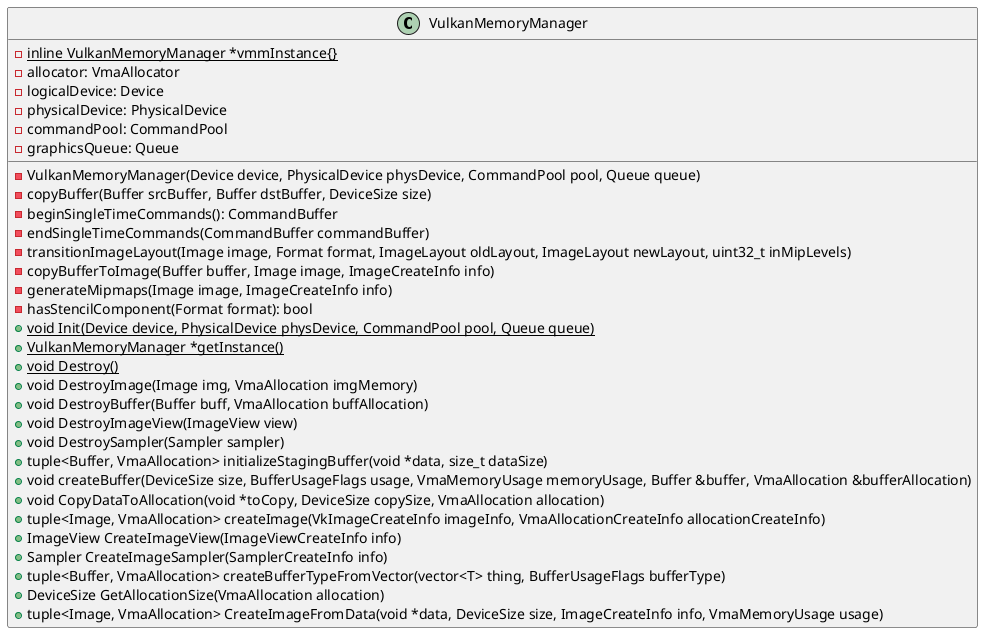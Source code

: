 @startuml VulkanMM
class VulkanMemoryManager {
	- VulkanMemoryManager(Device device, PhysicalDevice physDevice, CommandPool pool, Queue queue)
	- {static} inline VulkanMemoryManager *vmmInstance{}
	- allocator: VmaAllocator
	- logicalDevice: Device
	- physicalDevice: PhysicalDevice
	- commandPool: CommandPool
	- graphicsQueue: Queue
	- copyBuffer(Buffer srcBuffer, Buffer dstBuffer, DeviceSize size)
	- beginSingleTimeCommands(): CommandBuffer
	- endSingleTimeCommands(CommandBuffer commandBuffer)
	- transitionImageLayout(Image image, Format format, ImageLayout oldLayout, ImageLayout newLayout, uint32_t inMipLevels)
	- copyBufferToImage(Buffer buffer, Image image, ImageCreateInfo info)
	- generateMipmaps(Image image, ImageCreateInfo info)
	- hasStencilComponent(Format format): bool
	+ {static} void Init(Device device, PhysicalDevice physDevice, CommandPool pool, Queue queue)
	+ {static} VulkanMemoryManager *getInstance()
	+ {static} void Destroy()
	+ void DestroyImage(Image img, VmaAllocation imgMemory)
	+ void DestroyBuffer(Buffer buff, VmaAllocation buffAllocation)
	+ void DestroyImageView(ImageView view)
	+ void DestroySampler(Sampler sampler)
	+ tuple<Buffer, VmaAllocation> initializeStagingBuffer(void *data, size_t dataSize)
	+ void createBuffer(DeviceSize size, BufferUsageFlags usage, VmaMemoryUsage memoryUsage, Buffer &buffer, VmaAllocation &bufferAllocation)
	+ void CopyDataToAllocation(void *toCopy, DeviceSize copySize, VmaAllocation allocation)
	+ tuple<Image, VmaAllocation> createImage(VkImageCreateInfo imageInfo, VmaAllocationCreateInfo allocationCreateInfo)
	+ ImageView CreateImageView(ImageViewCreateInfo info)
	+ Sampler CreateImageSampler(SamplerCreateInfo info)
	+ tuple<Buffer, VmaAllocation> createBufferTypeFromVector(vector<T> thing, BufferUsageFlags bufferType)
	+ DeviceSize GetAllocationSize(VmaAllocation allocation)
	+ tuple<Image, VmaAllocation> CreateImageFromData(void *data, DeviceSize size, ImageCreateInfo info, VmaMemoryUsage usage)
}
@enduml